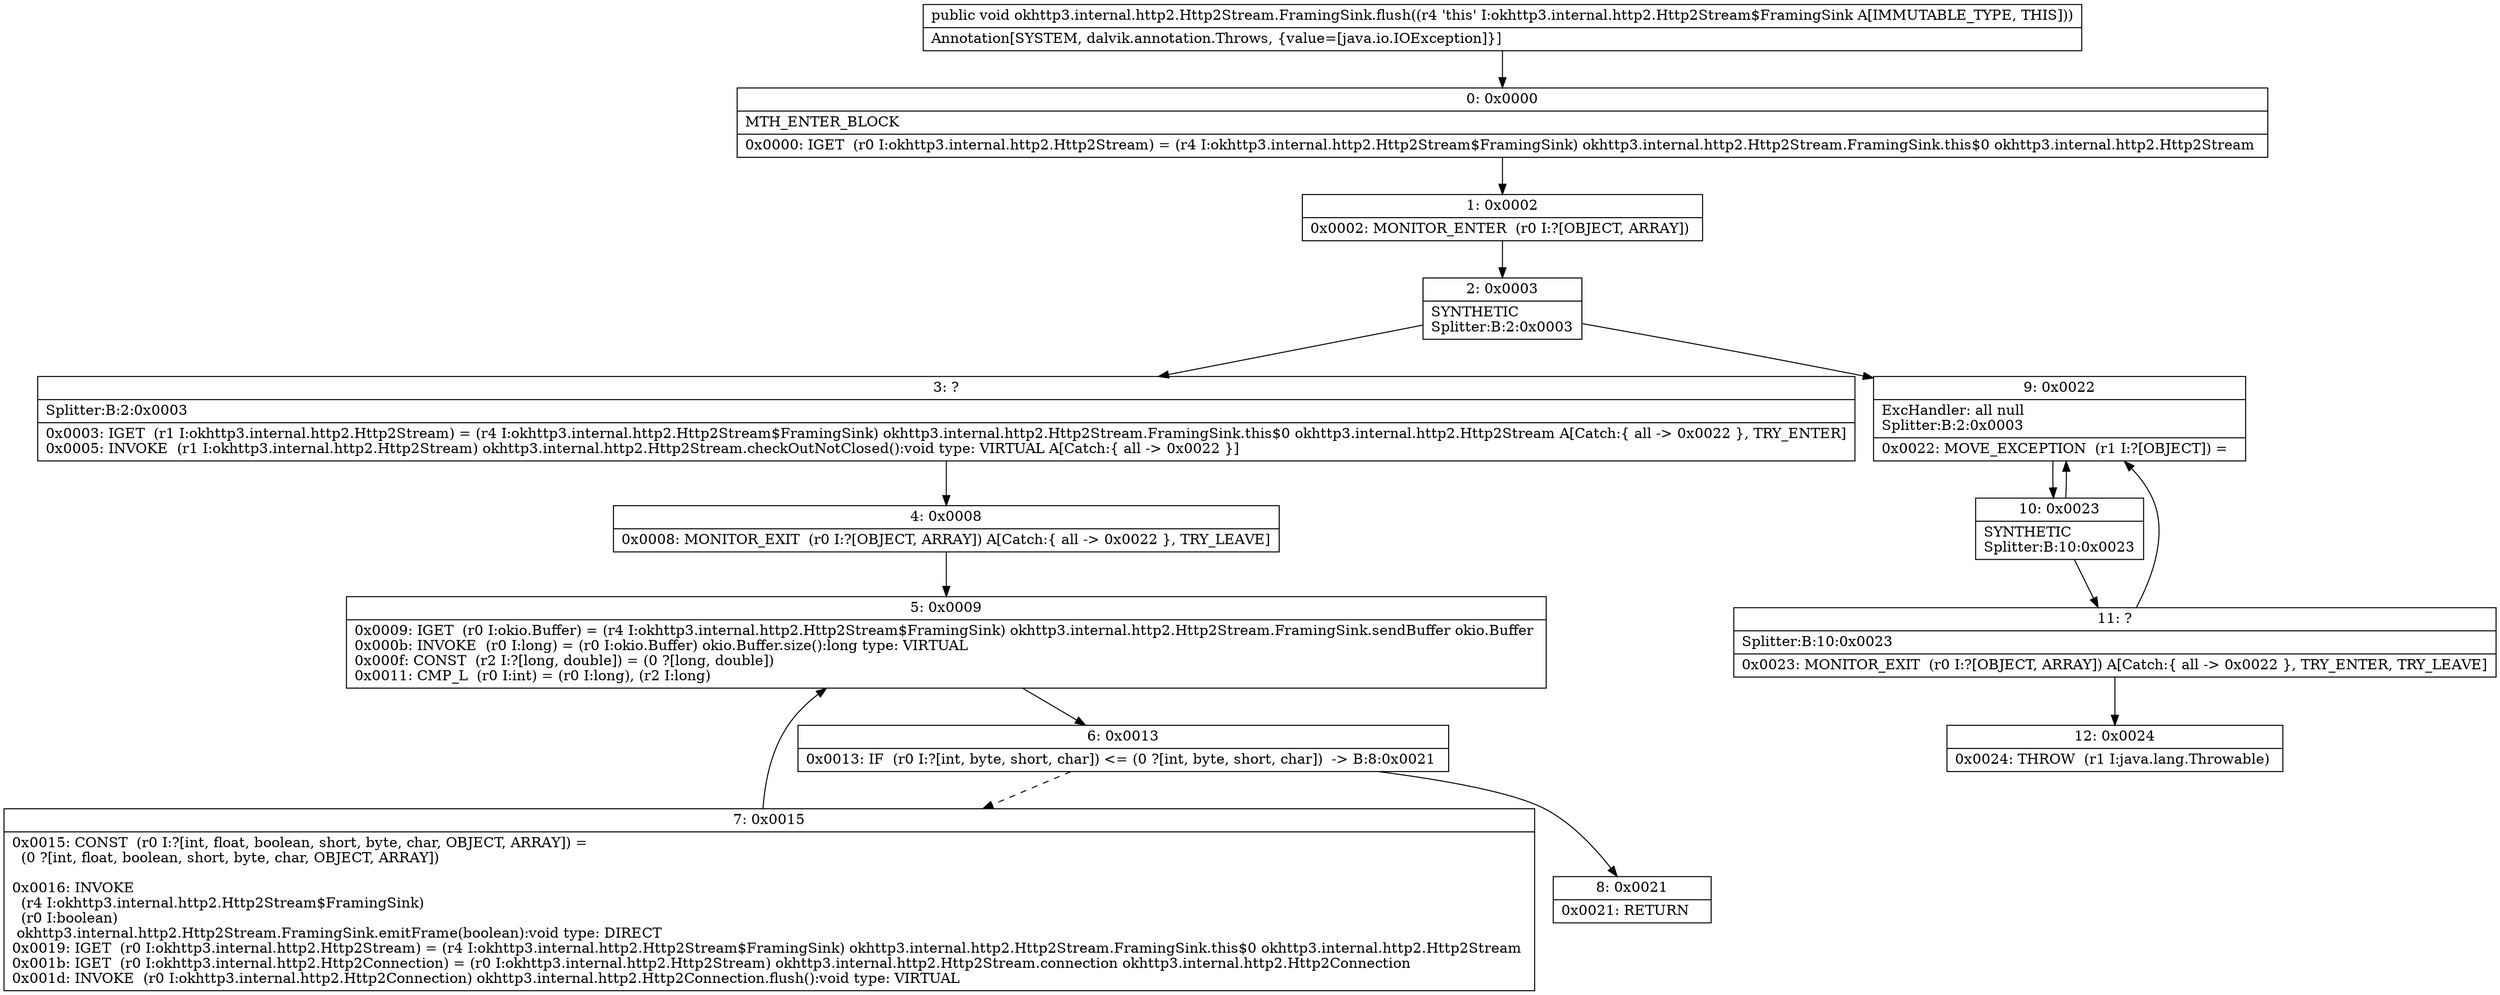 digraph "CFG forokhttp3.internal.http2.Http2Stream.FramingSink.flush()V" {
Node_0 [shape=record,label="{0\:\ 0x0000|MTH_ENTER_BLOCK\l|0x0000: IGET  (r0 I:okhttp3.internal.http2.Http2Stream) = (r4 I:okhttp3.internal.http2.Http2Stream$FramingSink) okhttp3.internal.http2.Http2Stream.FramingSink.this$0 okhttp3.internal.http2.Http2Stream \l}"];
Node_1 [shape=record,label="{1\:\ 0x0002|0x0002: MONITOR_ENTER  (r0 I:?[OBJECT, ARRAY]) \l}"];
Node_2 [shape=record,label="{2\:\ 0x0003|SYNTHETIC\lSplitter:B:2:0x0003\l}"];
Node_3 [shape=record,label="{3\:\ ?|Splitter:B:2:0x0003\l|0x0003: IGET  (r1 I:okhttp3.internal.http2.Http2Stream) = (r4 I:okhttp3.internal.http2.Http2Stream$FramingSink) okhttp3.internal.http2.Http2Stream.FramingSink.this$0 okhttp3.internal.http2.Http2Stream A[Catch:\{ all \-\> 0x0022 \}, TRY_ENTER]\l0x0005: INVOKE  (r1 I:okhttp3.internal.http2.Http2Stream) okhttp3.internal.http2.Http2Stream.checkOutNotClosed():void type: VIRTUAL A[Catch:\{ all \-\> 0x0022 \}]\l}"];
Node_4 [shape=record,label="{4\:\ 0x0008|0x0008: MONITOR_EXIT  (r0 I:?[OBJECT, ARRAY]) A[Catch:\{ all \-\> 0x0022 \}, TRY_LEAVE]\l}"];
Node_5 [shape=record,label="{5\:\ 0x0009|0x0009: IGET  (r0 I:okio.Buffer) = (r4 I:okhttp3.internal.http2.Http2Stream$FramingSink) okhttp3.internal.http2.Http2Stream.FramingSink.sendBuffer okio.Buffer \l0x000b: INVOKE  (r0 I:long) = (r0 I:okio.Buffer) okio.Buffer.size():long type: VIRTUAL \l0x000f: CONST  (r2 I:?[long, double]) = (0 ?[long, double]) \l0x0011: CMP_L  (r0 I:int) = (r0 I:long), (r2 I:long) \l}"];
Node_6 [shape=record,label="{6\:\ 0x0013|0x0013: IF  (r0 I:?[int, byte, short, char]) \<= (0 ?[int, byte, short, char])  \-\> B:8:0x0021 \l}"];
Node_7 [shape=record,label="{7\:\ 0x0015|0x0015: CONST  (r0 I:?[int, float, boolean, short, byte, char, OBJECT, ARRAY]) = \l  (0 ?[int, float, boolean, short, byte, char, OBJECT, ARRAY])\l \l0x0016: INVOKE  \l  (r4 I:okhttp3.internal.http2.Http2Stream$FramingSink)\l  (r0 I:boolean)\l okhttp3.internal.http2.Http2Stream.FramingSink.emitFrame(boolean):void type: DIRECT \l0x0019: IGET  (r0 I:okhttp3.internal.http2.Http2Stream) = (r4 I:okhttp3.internal.http2.Http2Stream$FramingSink) okhttp3.internal.http2.Http2Stream.FramingSink.this$0 okhttp3.internal.http2.Http2Stream \l0x001b: IGET  (r0 I:okhttp3.internal.http2.Http2Connection) = (r0 I:okhttp3.internal.http2.Http2Stream) okhttp3.internal.http2.Http2Stream.connection okhttp3.internal.http2.Http2Connection \l0x001d: INVOKE  (r0 I:okhttp3.internal.http2.Http2Connection) okhttp3.internal.http2.Http2Connection.flush():void type: VIRTUAL \l}"];
Node_8 [shape=record,label="{8\:\ 0x0021|0x0021: RETURN   \l}"];
Node_9 [shape=record,label="{9\:\ 0x0022|ExcHandler: all null\lSplitter:B:2:0x0003\l|0x0022: MOVE_EXCEPTION  (r1 I:?[OBJECT]) =  \l}"];
Node_10 [shape=record,label="{10\:\ 0x0023|SYNTHETIC\lSplitter:B:10:0x0023\l}"];
Node_11 [shape=record,label="{11\:\ ?|Splitter:B:10:0x0023\l|0x0023: MONITOR_EXIT  (r0 I:?[OBJECT, ARRAY]) A[Catch:\{ all \-\> 0x0022 \}, TRY_ENTER, TRY_LEAVE]\l}"];
Node_12 [shape=record,label="{12\:\ 0x0024|0x0024: THROW  (r1 I:java.lang.Throwable) \l}"];
MethodNode[shape=record,label="{public void okhttp3.internal.http2.Http2Stream.FramingSink.flush((r4 'this' I:okhttp3.internal.http2.Http2Stream$FramingSink A[IMMUTABLE_TYPE, THIS]))  | Annotation[SYSTEM, dalvik.annotation.Throws, \{value=[java.io.IOException]\}]\l}"];
MethodNode -> Node_0;
Node_0 -> Node_1;
Node_1 -> Node_2;
Node_2 -> Node_3;
Node_2 -> Node_9;
Node_3 -> Node_4;
Node_4 -> Node_5;
Node_5 -> Node_6;
Node_6 -> Node_7[style=dashed];
Node_6 -> Node_8;
Node_7 -> Node_5;
Node_9 -> Node_10;
Node_10 -> Node_11;
Node_10 -> Node_9;
Node_11 -> Node_12;
Node_11 -> Node_9;
}


